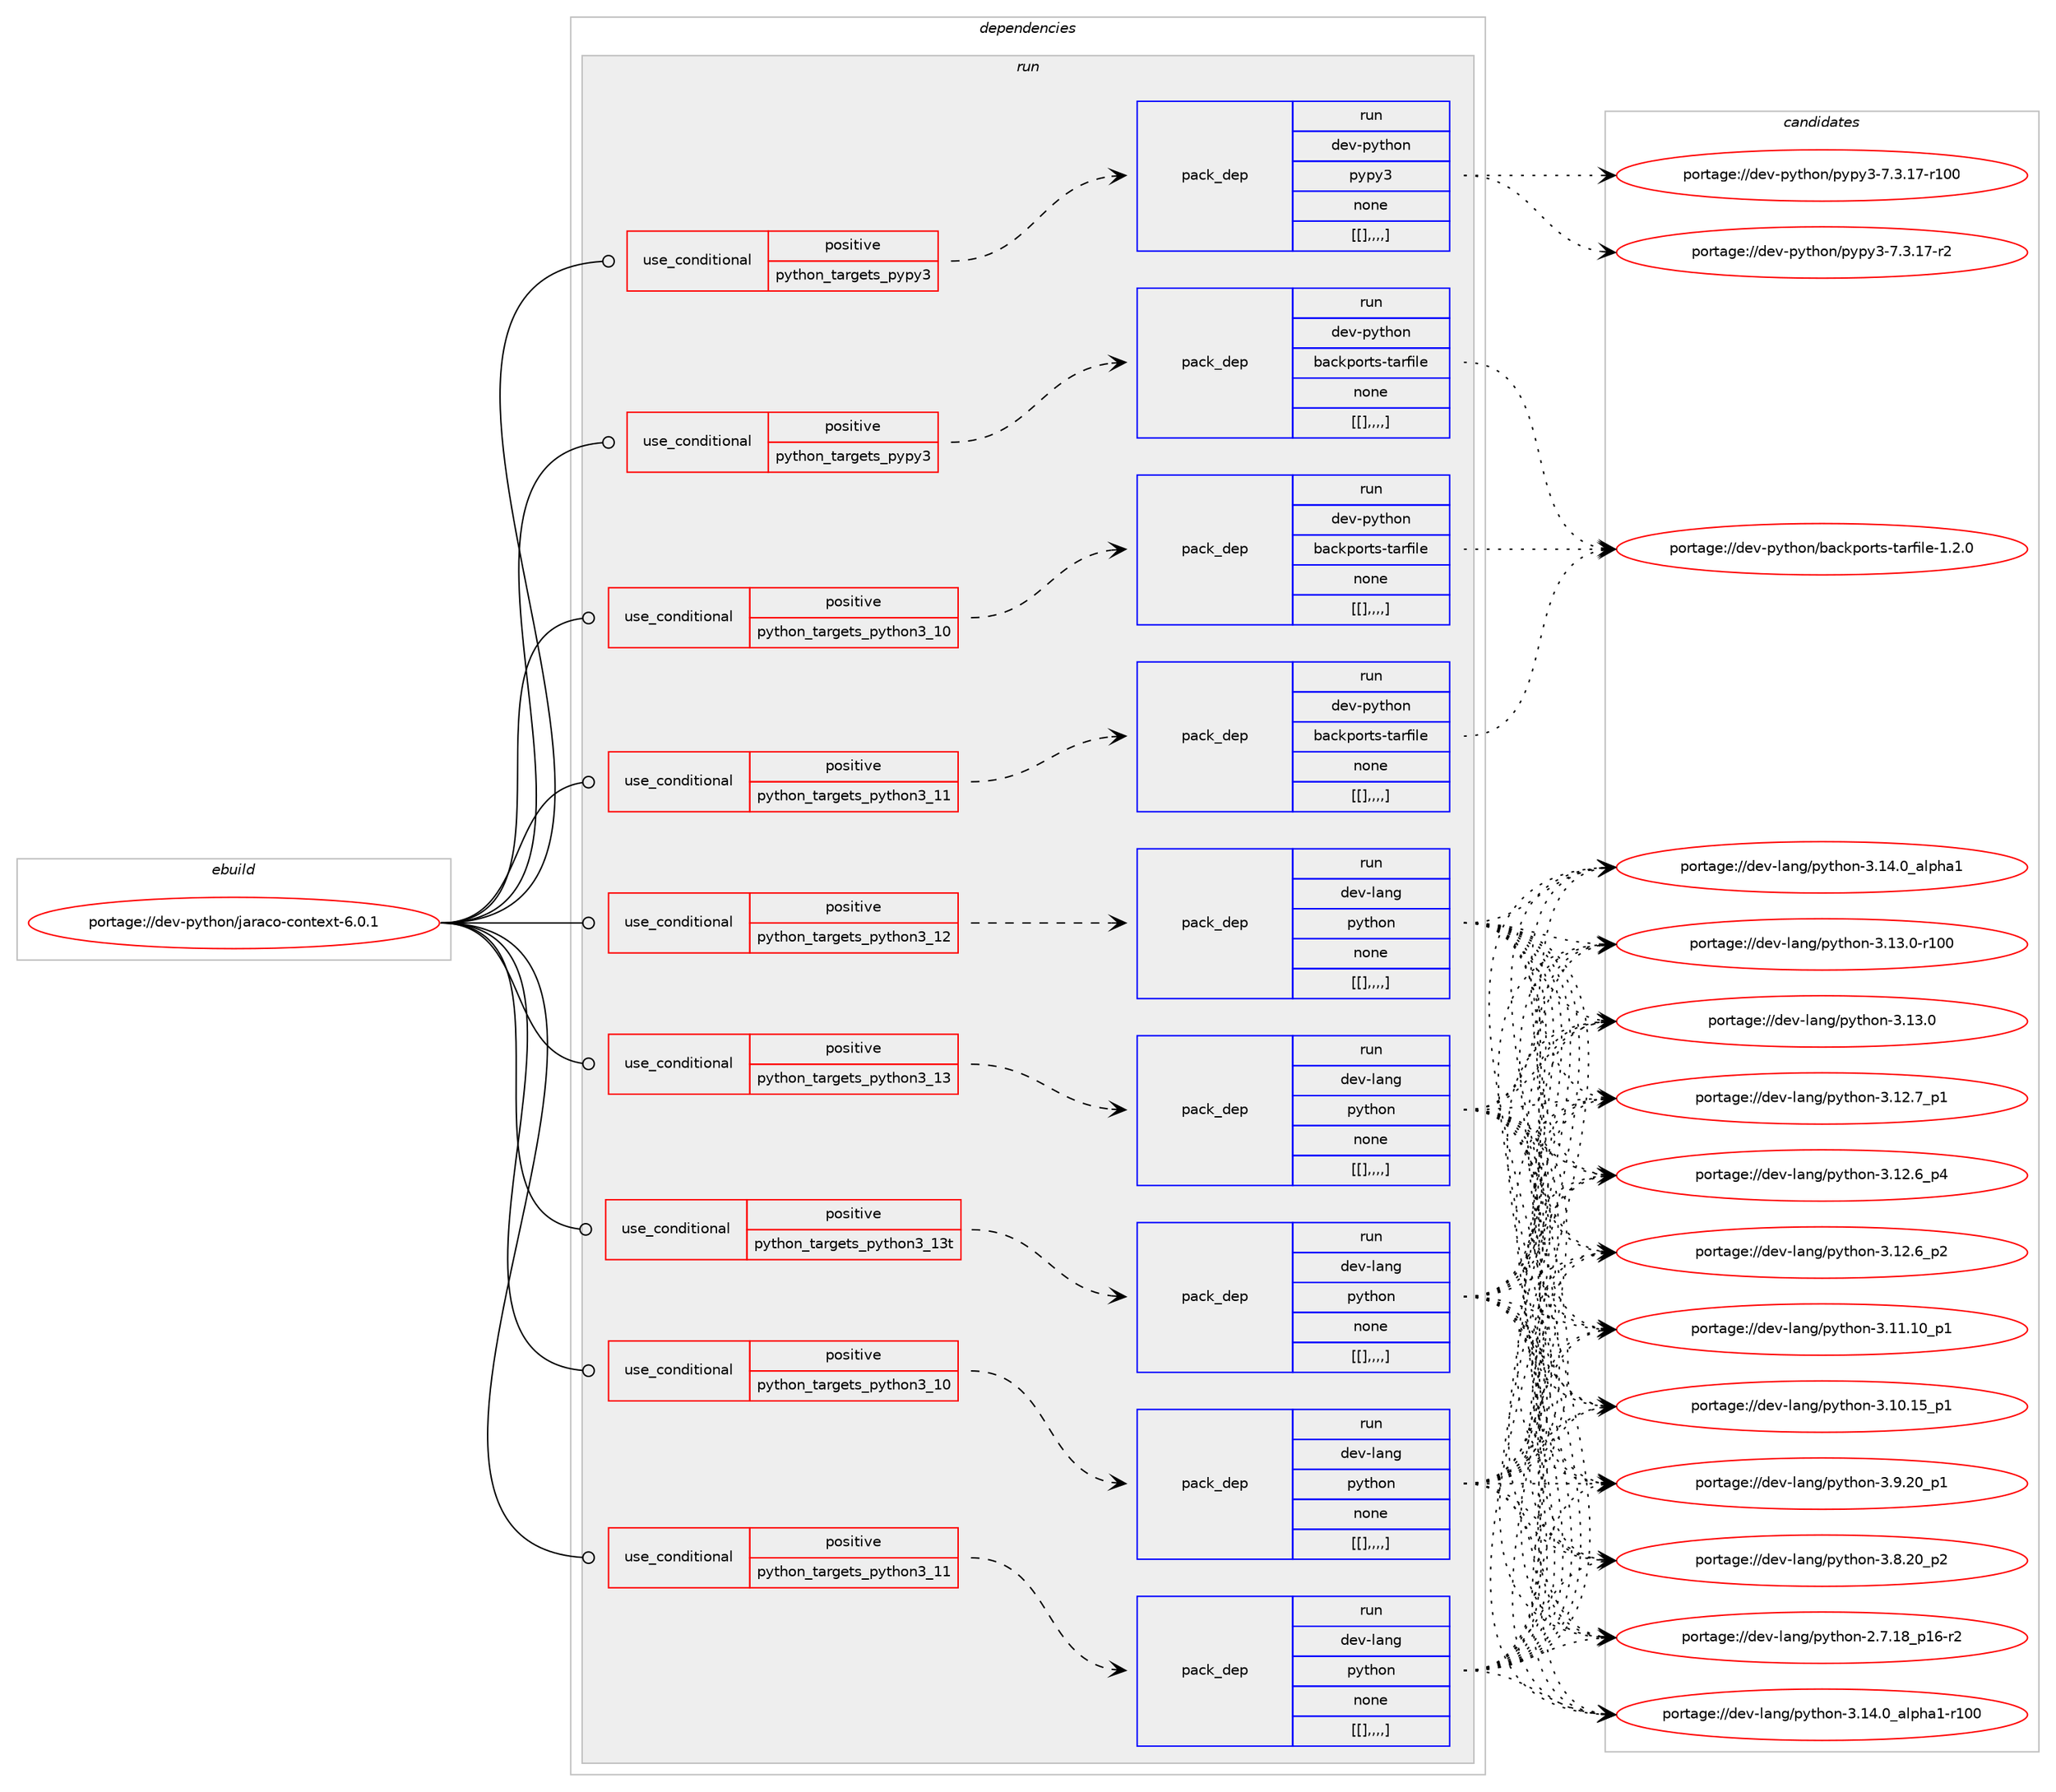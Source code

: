 digraph prolog {

# *************
# Graph options
# *************

newrank=true;
concentrate=true;
compound=true;
graph [rankdir=LR,fontname=Helvetica,fontsize=10,ranksep=1.5];#, ranksep=2.5, nodesep=0.2];
edge  [arrowhead=vee];
node  [fontname=Helvetica,fontsize=10];

# **********
# The ebuild
# **********

subgraph cluster_leftcol {
color=gray;
label=<<i>ebuild</i>>;
id [label="portage://dev-python/jaraco-context-6.0.1", color=red, width=4, href="../dev-python/jaraco-context-6.0.1.svg"];
}

# ****************
# The dependencies
# ****************

subgraph cluster_midcol {
color=gray;
label=<<i>dependencies</i>>;
subgraph cluster_compile {
fillcolor="#eeeeee";
style=filled;
label=<<i>compile</i>>;
}
subgraph cluster_compileandrun {
fillcolor="#eeeeee";
style=filled;
label=<<i>compile and run</i>>;
}
subgraph cluster_run {
fillcolor="#eeeeee";
style=filled;
label=<<i>run</i>>;
subgraph cond35981 {
dependency154292 [label=<<TABLE BORDER="0" CELLBORDER="1" CELLSPACING="0" CELLPADDING="4"><TR><TD ROWSPAN="3" CELLPADDING="10">use_conditional</TD></TR><TR><TD>positive</TD></TR><TR><TD>python_targets_pypy3</TD></TR></TABLE>>, shape=none, color=red];
subgraph pack117009 {
dependency154374 [label=<<TABLE BORDER="0" CELLBORDER="1" CELLSPACING="0" CELLPADDING="4" WIDTH="220"><TR><TD ROWSPAN="6" CELLPADDING="30">pack_dep</TD></TR><TR><TD WIDTH="110">run</TD></TR><TR><TD>dev-python</TD></TR><TR><TD>backports-tarfile</TD></TR><TR><TD>none</TD></TR><TR><TD>[[],,,,]</TD></TR></TABLE>>, shape=none, color=blue];
}
dependency154292:e -> dependency154374:w [weight=20,style="dashed",arrowhead="vee"];
}
id:e -> dependency154292:w [weight=20,style="solid",arrowhead="odot"];
subgraph cond36049 {
dependency154449 [label=<<TABLE BORDER="0" CELLBORDER="1" CELLSPACING="0" CELLPADDING="4"><TR><TD ROWSPAN="3" CELLPADDING="10">use_conditional</TD></TR><TR><TD>positive</TD></TR><TR><TD>python_targets_pypy3</TD></TR></TABLE>>, shape=none, color=red];
subgraph pack117093 {
dependency154501 [label=<<TABLE BORDER="0" CELLBORDER="1" CELLSPACING="0" CELLPADDING="4" WIDTH="220"><TR><TD ROWSPAN="6" CELLPADDING="30">pack_dep</TD></TR><TR><TD WIDTH="110">run</TD></TR><TR><TD>dev-python</TD></TR><TR><TD>pypy3</TD></TR><TR><TD>none</TD></TR><TR><TD>[[],,,,]</TD></TR></TABLE>>, shape=none, color=blue];
}
dependency154449:e -> dependency154501:w [weight=20,style="dashed",arrowhead="vee"];
}
id:e -> dependency154449:w [weight=20,style="solid",arrowhead="odot"];
subgraph cond36085 {
dependency154538 [label=<<TABLE BORDER="0" CELLBORDER="1" CELLSPACING="0" CELLPADDING="4"><TR><TD ROWSPAN="3" CELLPADDING="10">use_conditional</TD></TR><TR><TD>positive</TD></TR><TR><TD>python_targets_python3_10</TD></TR></TABLE>>, shape=none, color=red];
subgraph pack117133 {
dependency154558 [label=<<TABLE BORDER="0" CELLBORDER="1" CELLSPACING="0" CELLPADDING="4" WIDTH="220"><TR><TD ROWSPAN="6" CELLPADDING="30">pack_dep</TD></TR><TR><TD WIDTH="110">run</TD></TR><TR><TD>dev-lang</TD></TR><TR><TD>python</TD></TR><TR><TD>none</TD></TR><TR><TD>[[],,,,]</TD></TR></TABLE>>, shape=none, color=blue];
}
dependency154538:e -> dependency154558:w [weight=20,style="dashed",arrowhead="vee"];
}
id:e -> dependency154538:w [weight=20,style="solid",arrowhead="odot"];
subgraph cond36105 {
dependency154563 [label=<<TABLE BORDER="0" CELLBORDER="1" CELLSPACING="0" CELLPADDING="4"><TR><TD ROWSPAN="3" CELLPADDING="10">use_conditional</TD></TR><TR><TD>positive</TD></TR><TR><TD>python_targets_python3_10</TD></TR></TABLE>>, shape=none, color=red];
subgraph pack117147 {
dependency154567 [label=<<TABLE BORDER="0" CELLBORDER="1" CELLSPACING="0" CELLPADDING="4" WIDTH="220"><TR><TD ROWSPAN="6" CELLPADDING="30">pack_dep</TD></TR><TR><TD WIDTH="110">run</TD></TR><TR><TD>dev-python</TD></TR><TR><TD>backports-tarfile</TD></TR><TR><TD>none</TD></TR><TR><TD>[[],,,,]</TD></TR></TABLE>>, shape=none, color=blue];
}
dependency154563:e -> dependency154567:w [weight=20,style="dashed",arrowhead="vee"];
}
id:e -> dependency154563:w [weight=20,style="solid",arrowhead="odot"];
subgraph cond36116 {
dependency154586 [label=<<TABLE BORDER="0" CELLBORDER="1" CELLSPACING="0" CELLPADDING="4"><TR><TD ROWSPAN="3" CELLPADDING="10">use_conditional</TD></TR><TR><TD>positive</TD></TR><TR><TD>python_targets_python3_11</TD></TR></TABLE>>, shape=none, color=red];
subgraph pack117217 {
dependency154751 [label=<<TABLE BORDER="0" CELLBORDER="1" CELLSPACING="0" CELLPADDING="4" WIDTH="220"><TR><TD ROWSPAN="6" CELLPADDING="30">pack_dep</TD></TR><TR><TD WIDTH="110">run</TD></TR><TR><TD>dev-lang</TD></TR><TR><TD>python</TD></TR><TR><TD>none</TD></TR><TR><TD>[[],,,,]</TD></TR></TABLE>>, shape=none, color=blue];
}
dependency154586:e -> dependency154751:w [weight=20,style="dashed",arrowhead="vee"];
}
id:e -> dependency154586:w [weight=20,style="solid",arrowhead="odot"];
subgraph cond36182 {
dependency154759 [label=<<TABLE BORDER="0" CELLBORDER="1" CELLSPACING="0" CELLPADDING="4"><TR><TD ROWSPAN="3" CELLPADDING="10">use_conditional</TD></TR><TR><TD>positive</TD></TR><TR><TD>python_targets_python3_11</TD></TR></TABLE>>, shape=none, color=red];
subgraph pack117260 {
dependency154791 [label=<<TABLE BORDER="0" CELLBORDER="1" CELLSPACING="0" CELLPADDING="4" WIDTH="220"><TR><TD ROWSPAN="6" CELLPADDING="30">pack_dep</TD></TR><TR><TD WIDTH="110">run</TD></TR><TR><TD>dev-python</TD></TR><TR><TD>backports-tarfile</TD></TR><TR><TD>none</TD></TR><TR><TD>[[],,,,]</TD></TR></TABLE>>, shape=none, color=blue];
}
dependency154759:e -> dependency154791:w [weight=20,style="dashed",arrowhead="vee"];
}
id:e -> dependency154759:w [weight=20,style="solid",arrowhead="odot"];
subgraph cond36203 {
dependency154799 [label=<<TABLE BORDER="0" CELLBORDER="1" CELLSPACING="0" CELLPADDING="4"><TR><TD ROWSPAN="3" CELLPADDING="10">use_conditional</TD></TR><TR><TD>positive</TD></TR><TR><TD>python_targets_python3_12</TD></TR></TABLE>>, shape=none, color=red];
subgraph pack117284 {
dependency154818 [label=<<TABLE BORDER="0" CELLBORDER="1" CELLSPACING="0" CELLPADDING="4" WIDTH="220"><TR><TD ROWSPAN="6" CELLPADDING="30">pack_dep</TD></TR><TR><TD WIDTH="110">run</TD></TR><TR><TD>dev-lang</TD></TR><TR><TD>python</TD></TR><TR><TD>none</TD></TR><TR><TD>[[],,,,]</TD></TR></TABLE>>, shape=none, color=blue];
}
dependency154799:e -> dependency154818:w [weight=20,style="dashed",arrowhead="vee"];
}
id:e -> dependency154799:w [weight=20,style="solid",arrowhead="odot"];
subgraph cond36210 {
dependency154837 [label=<<TABLE BORDER="0" CELLBORDER="1" CELLSPACING="0" CELLPADDING="4"><TR><TD ROWSPAN="3" CELLPADDING="10">use_conditional</TD></TR><TR><TD>positive</TD></TR><TR><TD>python_targets_python3_13</TD></TR></TABLE>>, shape=none, color=red];
subgraph pack117315 {
dependency154855 [label=<<TABLE BORDER="0" CELLBORDER="1" CELLSPACING="0" CELLPADDING="4" WIDTH="220"><TR><TD ROWSPAN="6" CELLPADDING="30">pack_dep</TD></TR><TR><TD WIDTH="110">run</TD></TR><TR><TD>dev-lang</TD></TR><TR><TD>python</TD></TR><TR><TD>none</TD></TR><TR><TD>[[],,,,]</TD></TR></TABLE>>, shape=none, color=blue];
}
dependency154837:e -> dependency154855:w [weight=20,style="dashed",arrowhead="vee"];
}
id:e -> dependency154837:w [weight=20,style="solid",arrowhead="odot"];
subgraph cond36230 {
dependency154876 [label=<<TABLE BORDER="0" CELLBORDER="1" CELLSPACING="0" CELLPADDING="4"><TR><TD ROWSPAN="3" CELLPADDING="10">use_conditional</TD></TR><TR><TD>positive</TD></TR><TR><TD>python_targets_python3_13t</TD></TR></TABLE>>, shape=none, color=red];
subgraph pack117331 {
dependency154921 [label=<<TABLE BORDER="0" CELLBORDER="1" CELLSPACING="0" CELLPADDING="4" WIDTH="220"><TR><TD ROWSPAN="6" CELLPADDING="30">pack_dep</TD></TR><TR><TD WIDTH="110">run</TD></TR><TR><TD>dev-lang</TD></TR><TR><TD>python</TD></TR><TR><TD>none</TD></TR><TR><TD>[[],,,,]</TD></TR></TABLE>>, shape=none, color=blue];
}
dependency154876:e -> dependency154921:w [weight=20,style="dashed",arrowhead="vee"];
}
id:e -> dependency154876:w [weight=20,style="solid",arrowhead="odot"];
}
}

# **************
# The candidates
# **************

subgraph cluster_choices {
rank=same;
color=gray;
label=<<i>candidates</i>>;

subgraph choice117170 {
color=black;
nodesep=1;
choice10010111845112121116104111110479897991071121111141161154511697114102105108101454946504648 [label="portage://dev-python/backports-tarfile-1.2.0", color=red, width=4,href="../dev-python/backports-tarfile-1.2.0.svg"];
dependency154374:e -> choice10010111845112121116104111110479897991071121111141161154511697114102105108101454946504648:w [style=dotted,weight="100"];
}
subgraph choice117178 {
color=black;
nodesep=1;
choice100101118451121211161041111104711212111212151455546514649554511450 [label="portage://dev-python/pypy3-7.3.17-r2", color=red, width=4,href="../dev-python/pypy3-7.3.17-r2.svg"];
choice1001011184511212111610411111047112121112121514555465146495545114494848 [label="portage://dev-python/pypy3-7.3.17-r100", color=red, width=4,href="../dev-python/pypy3-7.3.17-r100.svg"];
dependency154501:e -> choice100101118451121211161041111104711212111212151455546514649554511450:w [style=dotted,weight="100"];
dependency154501:e -> choice1001011184511212111610411111047112121112121514555465146495545114494848:w [style=dotted,weight="100"];
}
subgraph choice117201 {
color=black;
nodesep=1;
choice100101118451089711010347112121116104111110455146495246489597108112104974945114494848 [label="portage://dev-lang/python-3.14.0_alpha1-r100", color=red, width=4,href="../dev-lang/python-3.14.0_alpha1-r100.svg"];
choice1001011184510897110103471121211161041111104551464952464895971081121049749 [label="portage://dev-lang/python-3.14.0_alpha1", color=red, width=4,href="../dev-lang/python-3.14.0_alpha1.svg"];
choice1001011184510897110103471121211161041111104551464951464845114494848 [label="portage://dev-lang/python-3.13.0-r100", color=red, width=4,href="../dev-lang/python-3.13.0-r100.svg"];
choice10010111845108971101034711212111610411111045514649514648 [label="portage://dev-lang/python-3.13.0", color=red, width=4,href="../dev-lang/python-3.13.0.svg"];
choice100101118451089711010347112121116104111110455146495046559511249 [label="portage://dev-lang/python-3.12.7_p1", color=red, width=4,href="../dev-lang/python-3.12.7_p1.svg"];
choice100101118451089711010347112121116104111110455146495046549511252 [label="portage://dev-lang/python-3.12.6_p4", color=red, width=4,href="../dev-lang/python-3.12.6_p4.svg"];
choice100101118451089711010347112121116104111110455146495046549511250 [label="portage://dev-lang/python-3.12.6_p2", color=red, width=4,href="../dev-lang/python-3.12.6_p2.svg"];
choice10010111845108971101034711212111610411111045514649494649489511249 [label="portage://dev-lang/python-3.11.10_p1", color=red, width=4,href="../dev-lang/python-3.11.10_p1.svg"];
choice10010111845108971101034711212111610411111045514649484649539511249 [label="portage://dev-lang/python-3.10.15_p1", color=red, width=4,href="../dev-lang/python-3.10.15_p1.svg"];
choice100101118451089711010347112121116104111110455146574650489511249 [label="portage://dev-lang/python-3.9.20_p1", color=red, width=4,href="../dev-lang/python-3.9.20_p1.svg"];
choice100101118451089711010347112121116104111110455146564650489511250 [label="portage://dev-lang/python-3.8.20_p2", color=red, width=4,href="../dev-lang/python-3.8.20_p2.svg"];
choice100101118451089711010347112121116104111110455046554649569511249544511450 [label="portage://dev-lang/python-2.7.18_p16-r2", color=red, width=4,href="../dev-lang/python-2.7.18_p16-r2.svg"];
dependency154558:e -> choice100101118451089711010347112121116104111110455146495246489597108112104974945114494848:w [style=dotted,weight="100"];
dependency154558:e -> choice1001011184510897110103471121211161041111104551464952464895971081121049749:w [style=dotted,weight="100"];
dependency154558:e -> choice1001011184510897110103471121211161041111104551464951464845114494848:w [style=dotted,weight="100"];
dependency154558:e -> choice10010111845108971101034711212111610411111045514649514648:w [style=dotted,weight="100"];
dependency154558:e -> choice100101118451089711010347112121116104111110455146495046559511249:w [style=dotted,weight="100"];
dependency154558:e -> choice100101118451089711010347112121116104111110455146495046549511252:w [style=dotted,weight="100"];
dependency154558:e -> choice100101118451089711010347112121116104111110455146495046549511250:w [style=dotted,weight="100"];
dependency154558:e -> choice10010111845108971101034711212111610411111045514649494649489511249:w [style=dotted,weight="100"];
dependency154558:e -> choice10010111845108971101034711212111610411111045514649484649539511249:w [style=dotted,weight="100"];
dependency154558:e -> choice100101118451089711010347112121116104111110455146574650489511249:w [style=dotted,weight="100"];
dependency154558:e -> choice100101118451089711010347112121116104111110455146564650489511250:w [style=dotted,weight="100"];
dependency154558:e -> choice100101118451089711010347112121116104111110455046554649569511249544511450:w [style=dotted,weight="100"];
}
subgraph choice117219 {
color=black;
nodesep=1;
choice10010111845112121116104111110479897991071121111141161154511697114102105108101454946504648 [label="portage://dev-python/backports-tarfile-1.2.0", color=red, width=4,href="../dev-python/backports-tarfile-1.2.0.svg"];
dependency154567:e -> choice10010111845112121116104111110479897991071121111141161154511697114102105108101454946504648:w [style=dotted,weight="100"];
}
subgraph choice117223 {
color=black;
nodesep=1;
choice100101118451089711010347112121116104111110455146495246489597108112104974945114494848 [label="portage://dev-lang/python-3.14.0_alpha1-r100", color=red, width=4,href="../dev-lang/python-3.14.0_alpha1-r100.svg"];
choice1001011184510897110103471121211161041111104551464952464895971081121049749 [label="portage://dev-lang/python-3.14.0_alpha1", color=red, width=4,href="../dev-lang/python-3.14.0_alpha1.svg"];
choice1001011184510897110103471121211161041111104551464951464845114494848 [label="portage://dev-lang/python-3.13.0-r100", color=red, width=4,href="../dev-lang/python-3.13.0-r100.svg"];
choice10010111845108971101034711212111610411111045514649514648 [label="portage://dev-lang/python-3.13.0", color=red, width=4,href="../dev-lang/python-3.13.0.svg"];
choice100101118451089711010347112121116104111110455146495046559511249 [label="portage://dev-lang/python-3.12.7_p1", color=red, width=4,href="../dev-lang/python-3.12.7_p1.svg"];
choice100101118451089711010347112121116104111110455146495046549511252 [label="portage://dev-lang/python-3.12.6_p4", color=red, width=4,href="../dev-lang/python-3.12.6_p4.svg"];
choice100101118451089711010347112121116104111110455146495046549511250 [label="portage://dev-lang/python-3.12.6_p2", color=red, width=4,href="../dev-lang/python-3.12.6_p2.svg"];
choice10010111845108971101034711212111610411111045514649494649489511249 [label="portage://dev-lang/python-3.11.10_p1", color=red, width=4,href="../dev-lang/python-3.11.10_p1.svg"];
choice10010111845108971101034711212111610411111045514649484649539511249 [label="portage://dev-lang/python-3.10.15_p1", color=red, width=4,href="../dev-lang/python-3.10.15_p1.svg"];
choice100101118451089711010347112121116104111110455146574650489511249 [label="portage://dev-lang/python-3.9.20_p1", color=red, width=4,href="../dev-lang/python-3.9.20_p1.svg"];
choice100101118451089711010347112121116104111110455146564650489511250 [label="portage://dev-lang/python-3.8.20_p2", color=red, width=4,href="../dev-lang/python-3.8.20_p2.svg"];
choice100101118451089711010347112121116104111110455046554649569511249544511450 [label="portage://dev-lang/python-2.7.18_p16-r2", color=red, width=4,href="../dev-lang/python-2.7.18_p16-r2.svg"];
dependency154751:e -> choice100101118451089711010347112121116104111110455146495246489597108112104974945114494848:w [style=dotted,weight="100"];
dependency154751:e -> choice1001011184510897110103471121211161041111104551464952464895971081121049749:w [style=dotted,weight="100"];
dependency154751:e -> choice1001011184510897110103471121211161041111104551464951464845114494848:w [style=dotted,weight="100"];
dependency154751:e -> choice10010111845108971101034711212111610411111045514649514648:w [style=dotted,weight="100"];
dependency154751:e -> choice100101118451089711010347112121116104111110455146495046559511249:w [style=dotted,weight="100"];
dependency154751:e -> choice100101118451089711010347112121116104111110455146495046549511252:w [style=dotted,weight="100"];
dependency154751:e -> choice100101118451089711010347112121116104111110455146495046549511250:w [style=dotted,weight="100"];
dependency154751:e -> choice10010111845108971101034711212111610411111045514649494649489511249:w [style=dotted,weight="100"];
dependency154751:e -> choice10010111845108971101034711212111610411111045514649484649539511249:w [style=dotted,weight="100"];
dependency154751:e -> choice100101118451089711010347112121116104111110455146574650489511249:w [style=dotted,weight="100"];
dependency154751:e -> choice100101118451089711010347112121116104111110455146564650489511250:w [style=dotted,weight="100"];
dependency154751:e -> choice100101118451089711010347112121116104111110455046554649569511249544511450:w [style=dotted,weight="100"];
}
subgraph choice117238 {
color=black;
nodesep=1;
choice10010111845112121116104111110479897991071121111141161154511697114102105108101454946504648 [label="portage://dev-python/backports-tarfile-1.2.0", color=red, width=4,href="../dev-python/backports-tarfile-1.2.0.svg"];
dependency154791:e -> choice10010111845112121116104111110479897991071121111141161154511697114102105108101454946504648:w [style=dotted,weight="100"];
}
subgraph choice117259 {
color=black;
nodesep=1;
choice100101118451089711010347112121116104111110455146495246489597108112104974945114494848 [label="portage://dev-lang/python-3.14.0_alpha1-r100", color=red, width=4,href="../dev-lang/python-3.14.0_alpha1-r100.svg"];
choice1001011184510897110103471121211161041111104551464952464895971081121049749 [label="portage://dev-lang/python-3.14.0_alpha1", color=red, width=4,href="../dev-lang/python-3.14.0_alpha1.svg"];
choice1001011184510897110103471121211161041111104551464951464845114494848 [label="portage://dev-lang/python-3.13.0-r100", color=red, width=4,href="../dev-lang/python-3.13.0-r100.svg"];
choice10010111845108971101034711212111610411111045514649514648 [label="portage://dev-lang/python-3.13.0", color=red, width=4,href="../dev-lang/python-3.13.0.svg"];
choice100101118451089711010347112121116104111110455146495046559511249 [label="portage://dev-lang/python-3.12.7_p1", color=red, width=4,href="../dev-lang/python-3.12.7_p1.svg"];
choice100101118451089711010347112121116104111110455146495046549511252 [label="portage://dev-lang/python-3.12.6_p4", color=red, width=4,href="../dev-lang/python-3.12.6_p4.svg"];
choice100101118451089711010347112121116104111110455146495046549511250 [label="portage://dev-lang/python-3.12.6_p2", color=red, width=4,href="../dev-lang/python-3.12.6_p2.svg"];
choice10010111845108971101034711212111610411111045514649494649489511249 [label="portage://dev-lang/python-3.11.10_p1", color=red, width=4,href="../dev-lang/python-3.11.10_p1.svg"];
choice10010111845108971101034711212111610411111045514649484649539511249 [label="portage://dev-lang/python-3.10.15_p1", color=red, width=4,href="../dev-lang/python-3.10.15_p1.svg"];
choice100101118451089711010347112121116104111110455146574650489511249 [label="portage://dev-lang/python-3.9.20_p1", color=red, width=4,href="../dev-lang/python-3.9.20_p1.svg"];
choice100101118451089711010347112121116104111110455146564650489511250 [label="portage://dev-lang/python-3.8.20_p2", color=red, width=4,href="../dev-lang/python-3.8.20_p2.svg"];
choice100101118451089711010347112121116104111110455046554649569511249544511450 [label="portage://dev-lang/python-2.7.18_p16-r2", color=red, width=4,href="../dev-lang/python-2.7.18_p16-r2.svg"];
dependency154818:e -> choice100101118451089711010347112121116104111110455146495246489597108112104974945114494848:w [style=dotted,weight="100"];
dependency154818:e -> choice1001011184510897110103471121211161041111104551464952464895971081121049749:w [style=dotted,weight="100"];
dependency154818:e -> choice1001011184510897110103471121211161041111104551464951464845114494848:w [style=dotted,weight="100"];
dependency154818:e -> choice10010111845108971101034711212111610411111045514649514648:w [style=dotted,weight="100"];
dependency154818:e -> choice100101118451089711010347112121116104111110455146495046559511249:w [style=dotted,weight="100"];
dependency154818:e -> choice100101118451089711010347112121116104111110455146495046549511252:w [style=dotted,weight="100"];
dependency154818:e -> choice100101118451089711010347112121116104111110455146495046549511250:w [style=dotted,weight="100"];
dependency154818:e -> choice10010111845108971101034711212111610411111045514649494649489511249:w [style=dotted,weight="100"];
dependency154818:e -> choice10010111845108971101034711212111610411111045514649484649539511249:w [style=dotted,weight="100"];
dependency154818:e -> choice100101118451089711010347112121116104111110455146574650489511249:w [style=dotted,weight="100"];
dependency154818:e -> choice100101118451089711010347112121116104111110455146564650489511250:w [style=dotted,weight="100"];
dependency154818:e -> choice100101118451089711010347112121116104111110455046554649569511249544511450:w [style=dotted,weight="100"];
}
subgraph choice117275 {
color=black;
nodesep=1;
choice100101118451089711010347112121116104111110455146495246489597108112104974945114494848 [label="portage://dev-lang/python-3.14.0_alpha1-r100", color=red, width=4,href="../dev-lang/python-3.14.0_alpha1-r100.svg"];
choice1001011184510897110103471121211161041111104551464952464895971081121049749 [label="portage://dev-lang/python-3.14.0_alpha1", color=red, width=4,href="../dev-lang/python-3.14.0_alpha1.svg"];
choice1001011184510897110103471121211161041111104551464951464845114494848 [label="portage://dev-lang/python-3.13.0-r100", color=red, width=4,href="../dev-lang/python-3.13.0-r100.svg"];
choice10010111845108971101034711212111610411111045514649514648 [label="portage://dev-lang/python-3.13.0", color=red, width=4,href="../dev-lang/python-3.13.0.svg"];
choice100101118451089711010347112121116104111110455146495046559511249 [label="portage://dev-lang/python-3.12.7_p1", color=red, width=4,href="../dev-lang/python-3.12.7_p1.svg"];
choice100101118451089711010347112121116104111110455146495046549511252 [label="portage://dev-lang/python-3.12.6_p4", color=red, width=4,href="../dev-lang/python-3.12.6_p4.svg"];
choice100101118451089711010347112121116104111110455146495046549511250 [label="portage://dev-lang/python-3.12.6_p2", color=red, width=4,href="../dev-lang/python-3.12.6_p2.svg"];
choice10010111845108971101034711212111610411111045514649494649489511249 [label="portage://dev-lang/python-3.11.10_p1", color=red, width=4,href="../dev-lang/python-3.11.10_p1.svg"];
choice10010111845108971101034711212111610411111045514649484649539511249 [label="portage://dev-lang/python-3.10.15_p1", color=red, width=4,href="../dev-lang/python-3.10.15_p1.svg"];
choice100101118451089711010347112121116104111110455146574650489511249 [label="portage://dev-lang/python-3.9.20_p1", color=red, width=4,href="../dev-lang/python-3.9.20_p1.svg"];
choice100101118451089711010347112121116104111110455146564650489511250 [label="portage://dev-lang/python-3.8.20_p2", color=red, width=4,href="../dev-lang/python-3.8.20_p2.svg"];
choice100101118451089711010347112121116104111110455046554649569511249544511450 [label="portage://dev-lang/python-2.7.18_p16-r2", color=red, width=4,href="../dev-lang/python-2.7.18_p16-r2.svg"];
dependency154855:e -> choice100101118451089711010347112121116104111110455146495246489597108112104974945114494848:w [style=dotted,weight="100"];
dependency154855:e -> choice1001011184510897110103471121211161041111104551464952464895971081121049749:w [style=dotted,weight="100"];
dependency154855:e -> choice1001011184510897110103471121211161041111104551464951464845114494848:w [style=dotted,weight="100"];
dependency154855:e -> choice10010111845108971101034711212111610411111045514649514648:w [style=dotted,weight="100"];
dependency154855:e -> choice100101118451089711010347112121116104111110455146495046559511249:w [style=dotted,weight="100"];
dependency154855:e -> choice100101118451089711010347112121116104111110455146495046549511252:w [style=dotted,weight="100"];
dependency154855:e -> choice100101118451089711010347112121116104111110455146495046549511250:w [style=dotted,weight="100"];
dependency154855:e -> choice10010111845108971101034711212111610411111045514649494649489511249:w [style=dotted,weight="100"];
dependency154855:e -> choice10010111845108971101034711212111610411111045514649484649539511249:w [style=dotted,weight="100"];
dependency154855:e -> choice100101118451089711010347112121116104111110455146574650489511249:w [style=dotted,weight="100"];
dependency154855:e -> choice100101118451089711010347112121116104111110455146564650489511250:w [style=dotted,weight="100"];
dependency154855:e -> choice100101118451089711010347112121116104111110455046554649569511249544511450:w [style=dotted,weight="100"];
}
subgraph choice117282 {
color=black;
nodesep=1;
choice100101118451089711010347112121116104111110455146495246489597108112104974945114494848 [label="portage://dev-lang/python-3.14.0_alpha1-r100", color=red, width=4,href="../dev-lang/python-3.14.0_alpha1-r100.svg"];
choice1001011184510897110103471121211161041111104551464952464895971081121049749 [label="portage://dev-lang/python-3.14.0_alpha1", color=red, width=4,href="../dev-lang/python-3.14.0_alpha1.svg"];
choice1001011184510897110103471121211161041111104551464951464845114494848 [label="portage://dev-lang/python-3.13.0-r100", color=red, width=4,href="../dev-lang/python-3.13.0-r100.svg"];
choice10010111845108971101034711212111610411111045514649514648 [label="portage://dev-lang/python-3.13.0", color=red, width=4,href="../dev-lang/python-3.13.0.svg"];
choice100101118451089711010347112121116104111110455146495046559511249 [label="portage://dev-lang/python-3.12.7_p1", color=red, width=4,href="../dev-lang/python-3.12.7_p1.svg"];
choice100101118451089711010347112121116104111110455146495046549511252 [label="portage://dev-lang/python-3.12.6_p4", color=red, width=4,href="../dev-lang/python-3.12.6_p4.svg"];
choice100101118451089711010347112121116104111110455146495046549511250 [label="portage://dev-lang/python-3.12.6_p2", color=red, width=4,href="../dev-lang/python-3.12.6_p2.svg"];
choice10010111845108971101034711212111610411111045514649494649489511249 [label="portage://dev-lang/python-3.11.10_p1", color=red, width=4,href="../dev-lang/python-3.11.10_p1.svg"];
choice10010111845108971101034711212111610411111045514649484649539511249 [label="portage://dev-lang/python-3.10.15_p1", color=red, width=4,href="../dev-lang/python-3.10.15_p1.svg"];
choice100101118451089711010347112121116104111110455146574650489511249 [label="portage://dev-lang/python-3.9.20_p1", color=red, width=4,href="../dev-lang/python-3.9.20_p1.svg"];
choice100101118451089711010347112121116104111110455146564650489511250 [label="portage://dev-lang/python-3.8.20_p2", color=red, width=4,href="../dev-lang/python-3.8.20_p2.svg"];
choice100101118451089711010347112121116104111110455046554649569511249544511450 [label="portage://dev-lang/python-2.7.18_p16-r2", color=red, width=4,href="../dev-lang/python-2.7.18_p16-r2.svg"];
dependency154921:e -> choice100101118451089711010347112121116104111110455146495246489597108112104974945114494848:w [style=dotted,weight="100"];
dependency154921:e -> choice1001011184510897110103471121211161041111104551464952464895971081121049749:w [style=dotted,weight="100"];
dependency154921:e -> choice1001011184510897110103471121211161041111104551464951464845114494848:w [style=dotted,weight="100"];
dependency154921:e -> choice10010111845108971101034711212111610411111045514649514648:w [style=dotted,weight="100"];
dependency154921:e -> choice100101118451089711010347112121116104111110455146495046559511249:w [style=dotted,weight="100"];
dependency154921:e -> choice100101118451089711010347112121116104111110455146495046549511252:w [style=dotted,weight="100"];
dependency154921:e -> choice100101118451089711010347112121116104111110455146495046549511250:w [style=dotted,weight="100"];
dependency154921:e -> choice10010111845108971101034711212111610411111045514649494649489511249:w [style=dotted,weight="100"];
dependency154921:e -> choice10010111845108971101034711212111610411111045514649484649539511249:w [style=dotted,weight="100"];
dependency154921:e -> choice100101118451089711010347112121116104111110455146574650489511249:w [style=dotted,weight="100"];
dependency154921:e -> choice100101118451089711010347112121116104111110455146564650489511250:w [style=dotted,weight="100"];
dependency154921:e -> choice100101118451089711010347112121116104111110455046554649569511249544511450:w [style=dotted,weight="100"];
}
}

}

